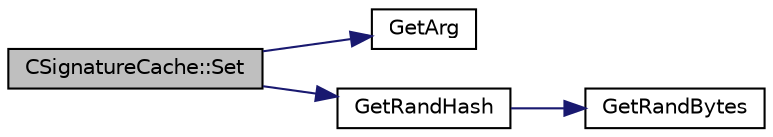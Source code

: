 digraph "CSignatureCache::Set"
{
  edge [fontname="Helvetica",fontsize="10",labelfontname="Helvetica",labelfontsize="10"];
  node [fontname="Helvetica",fontsize="10",shape=record];
  rankdir="LR";
  Node5 [label="CSignatureCache::Set",height=0.2,width=0.4,color="black", fillcolor="grey75", style="filled", fontcolor="black"];
  Node5 -> Node6 [color="midnightblue",fontsize="10",style="solid",fontname="Helvetica"];
  Node6 [label="GetArg",height=0.2,width=0.4,color="black", fillcolor="white", style="filled",URL="$util_8cpp.html#a24f685720bf40370e5bd2a192ad50cd8",tooltip="Return string argument or default value. "];
  Node5 -> Node7 [color="midnightblue",fontsize="10",style="solid",fontname="Helvetica"];
  Node7 [label="GetRandHash",height=0.2,width=0.4,color="black", fillcolor="white", style="filled",URL="$util_8cpp.html#af3aedae75efabb170337a497457f7ecf"];
  Node7 -> Node8 [color="midnightblue",fontsize="10",style="solid",fontname="Helvetica"];
  Node8 [label="GetRandBytes",height=0.2,width=0.4,color="black", fillcolor="white", style="filled",URL="$util_8cpp.html#acf52c2aa8213c7b15e26594a2264ed8a"];
}
